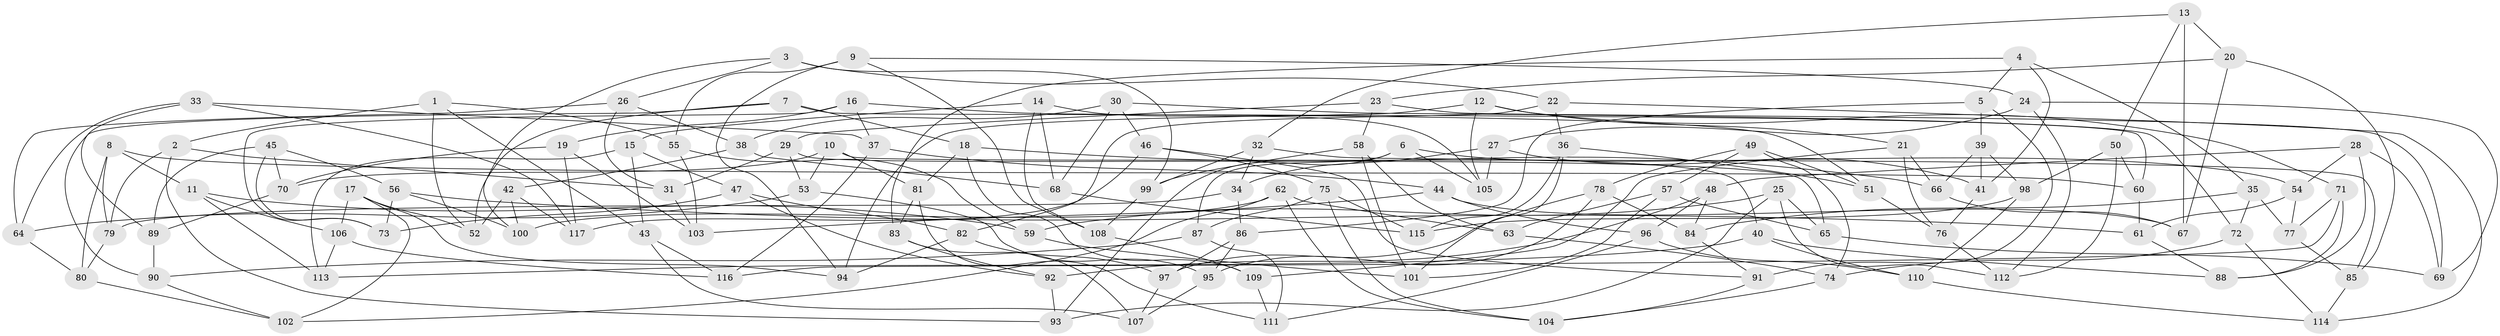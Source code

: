 // coarse degree distribution, {4: 0.2222222222222222, 11: 0.08333333333333333, 6: 0.16666666666666666, 10: 0.027777777777777776, 7: 0.19444444444444445, 8: 0.1388888888888889, 9: 0.1388888888888889, 3: 0.027777777777777776}
// Generated by graph-tools (version 1.1) at 2025/53/03/04/25 22:53:37]
// undirected, 117 vertices, 234 edges
graph export_dot {
  node [color=gray90,style=filled];
  1;
  2;
  3;
  4;
  5;
  6;
  7;
  8;
  9;
  10;
  11;
  12;
  13;
  14;
  15;
  16;
  17;
  18;
  19;
  20;
  21;
  22;
  23;
  24;
  25;
  26;
  27;
  28;
  29;
  30;
  31;
  32;
  33;
  34;
  35;
  36;
  37;
  38;
  39;
  40;
  41;
  42;
  43;
  44;
  45;
  46;
  47;
  48;
  49;
  50;
  51;
  52;
  53;
  54;
  55;
  56;
  57;
  58;
  59;
  60;
  61;
  62;
  63;
  64;
  65;
  66;
  67;
  68;
  69;
  70;
  71;
  72;
  73;
  74;
  75;
  76;
  77;
  78;
  79;
  80;
  81;
  82;
  83;
  84;
  85;
  86;
  87;
  88;
  89;
  90;
  91;
  92;
  93;
  94;
  95;
  96;
  97;
  98;
  99;
  100;
  101;
  102;
  103;
  104;
  105;
  106;
  107;
  108;
  109;
  110;
  111;
  112;
  113;
  114;
  115;
  116;
  117;
  1 -- 52;
  1 -- 2;
  1 -- 43;
  1 -- 55;
  2 -- 93;
  2 -- 79;
  2 -- 31;
  3 -- 100;
  3 -- 22;
  3 -- 26;
  3 -- 99;
  4 -- 41;
  4 -- 5;
  4 -- 83;
  4 -- 35;
  5 -- 39;
  5 -- 91;
  5 -- 86;
  6 -- 105;
  6 -- 87;
  6 -- 93;
  6 -- 54;
  7 -- 52;
  7 -- 18;
  7 -- 90;
  7 -- 60;
  8 -- 60;
  8 -- 80;
  8 -- 79;
  8 -- 11;
  9 -- 55;
  9 -- 94;
  9 -- 24;
  9 -- 108;
  10 -- 70;
  10 -- 53;
  10 -- 85;
  10 -- 81;
  11 -- 59;
  11 -- 113;
  11 -- 106;
  12 -- 21;
  12 -- 94;
  12 -- 71;
  12 -- 105;
  13 -- 67;
  13 -- 50;
  13 -- 20;
  13 -- 32;
  14 -- 15;
  14 -- 105;
  14 -- 108;
  14 -- 68;
  15 -- 113;
  15 -- 47;
  15 -- 43;
  16 -- 51;
  16 -- 37;
  16 -- 19;
  16 -- 73;
  17 -- 94;
  17 -- 102;
  17 -- 52;
  17 -- 106;
  18 -- 66;
  18 -- 109;
  18 -- 81;
  19 -- 117;
  19 -- 103;
  19 -- 70;
  20 -- 67;
  20 -- 85;
  20 -- 23;
  21 -- 66;
  21 -- 109;
  21 -- 76;
  22 -- 114;
  22 -- 82;
  22 -- 36;
  23 -- 29;
  23 -- 58;
  23 -- 69;
  24 -- 112;
  24 -- 69;
  24 -- 27;
  25 -- 65;
  25 -- 93;
  25 -- 112;
  25 -- 59;
  26 -- 64;
  26 -- 38;
  26 -- 31;
  27 -- 41;
  27 -- 34;
  27 -- 105;
  28 -- 54;
  28 -- 88;
  28 -- 69;
  28 -- 48;
  29 -- 31;
  29 -- 65;
  29 -- 53;
  30 -- 68;
  30 -- 38;
  30 -- 46;
  30 -- 72;
  31 -- 103;
  32 -- 99;
  32 -- 34;
  32 -- 40;
  33 -- 37;
  33 -- 64;
  33 -- 89;
  33 -- 117;
  34 -- 79;
  34 -- 86;
  35 -- 77;
  35 -- 72;
  35 -- 84;
  36 -- 101;
  36 -- 115;
  36 -- 51;
  37 -- 44;
  37 -- 116;
  38 -- 42;
  38 -- 68;
  39 -- 66;
  39 -- 41;
  39 -- 98;
  40 -- 88;
  40 -- 110;
  40 -- 113;
  41 -- 76;
  42 -- 117;
  42 -- 100;
  42 -- 52;
  43 -- 107;
  43 -- 116;
  44 -- 96;
  44 -- 103;
  44 -- 67;
  45 -- 89;
  45 -- 56;
  45 -- 70;
  45 -- 73;
  46 -- 91;
  46 -- 75;
  46 -- 117;
  47 -- 82;
  47 -- 73;
  47 -- 92;
  48 -- 96;
  48 -- 84;
  48 -- 92;
  49 -- 78;
  49 -- 74;
  49 -- 51;
  49 -- 57;
  50 -- 98;
  50 -- 60;
  50 -- 112;
  51 -- 76;
  53 -- 95;
  53 -- 64;
  54 -- 61;
  54 -- 77;
  55 -- 103;
  55 -- 59;
  56 -- 73;
  56 -- 100;
  56 -- 61;
  57 -- 65;
  57 -- 101;
  57 -- 63;
  58 -- 99;
  58 -- 101;
  58 -- 63;
  59 -- 101;
  60 -- 61;
  61 -- 88;
  62 -- 100;
  62 -- 104;
  62 -- 102;
  62 -- 63;
  63 -- 74;
  64 -- 80;
  65 -- 69;
  66 -- 67;
  68 -- 115;
  70 -- 89;
  71 -- 116;
  71 -- 77;
  71 -- 88;
  72 -- 74;
  72 -- 114;
  74 -- 104;
  75 -- 115;
  75 -- 87;
  75 -- 104;
  76 -- 112;
  77 -- 85;
  78 -- 95;
  78 -- 97;
  78 -- 84;
  79 -- 80;
  80 -- 102;
  81 -- 111;
  81 -- 83;
  82 -- 94;
  82 -- 97;
  83 -- 107;
  83 -- 92;
  84 -- 91;
  85 -- 114;
  86 -- 97;
  86 -- 95;
  87 -- 111;
  87 -- 90;
  89 -- 90;
  90 -- 102;
  91 -- 104;
  92 -- 93;
  95 -- 107;
  96 -- 111;
  96 -- 110;
  97 -- 107;
  98 -- 115;
  98 -- 110;
  99 -- 108;
  106 -- 116;
  106 -- 113;
  108 -- 109;
  109 -- 111;
  110 -- 114;
}
